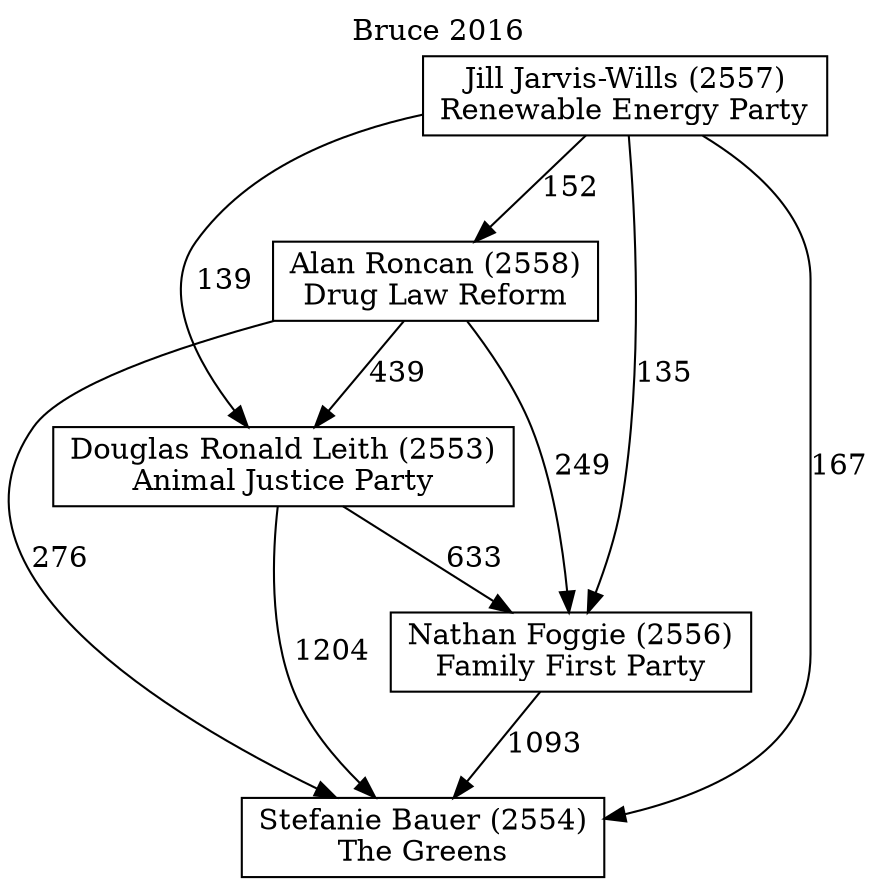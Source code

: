 // House preference flow
digraph "Stefanie Bauer (2554)_Bruce_2016" {
	graph [label="Bruce 2016" labelloc=t mclimit=10]
	node [shape=box]
	"Douglas Ronald Leith (2553)" [label="Douglas Ronald Leith (2553)
Animal Justice Party"]
	"Alan Roncan (2558)" [label="Alan Roncan (2558)
Drug Law Reform"]
	"Nathan Foggie (2556)" [label="Nathan Foggie (2556)
Family First Party"]
	"Stefanie Bauer (2554)" [label="Stefanie Bauer (2554)
The Greens"]
	"Jill Jarvis-Wills (2557)" [label="Jill Jarvis-Wills (2557)
Renewable Energy Party"]
	"Alan Roncan (2558)" -> "Stefanie Bauer (2554)" [label=276]
	"Jill Jarvis-Wills (2557)" -> "Nathan Foggie (2556)" [label=135]
	"Jill Jarvis-Wills (2557)" -> "Douglas Ronald Leith (2553)" [label=139]
	"Jill Jarvis-Wills (2557)" -> "Alan Roncan (2558)" [label=152]
	"Douglas Ronald Leith (2553)" -> "Nathan Foggie (2556)" [label=633]
	"Douglas Ronald Leith (2553)" -> "Stefanie Bauer (2554)" [label=1204]
	"Alan Roncan (2558)" -> "Douglas Ronald Leith (2553)" [label=439]
	"Alan Roncan (2558)" -> "Nathan Foggie (2556)" [label=249]
	"Nathan Foggie (2556)" -> "Stefanie Bauer (2554)" [label=1093]
	"Jill Jarvis-Wills (2557)" -> "Stefanie Bauer (2554)" [label=167]
}
